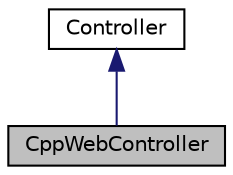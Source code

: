 digraph "CppWebController"
{
  edge [fontname="Helvetica",fontsize="10",labelfontname="Helvetica",labelfontsize="10"];
  node [fontname="Helvetica",fontsize="10",shape=record];
  Node0 [label="CppWebController",height=0.2,width=0.4,color="black", fillcolor="grey75", style="filled", fontcolor="black"];
  Node1 -> Node0 [dir="back",color="midnightblue",fontsize="10",style="solid"];
  Node1 [label="Controller",height=0.2,width=0.4,color="black", fillcolor="white", style="filled",URL="$class_controller.html",tooltip="The Controller class is responsable to attend a request from a specific url. You will need to create ..."];
}
